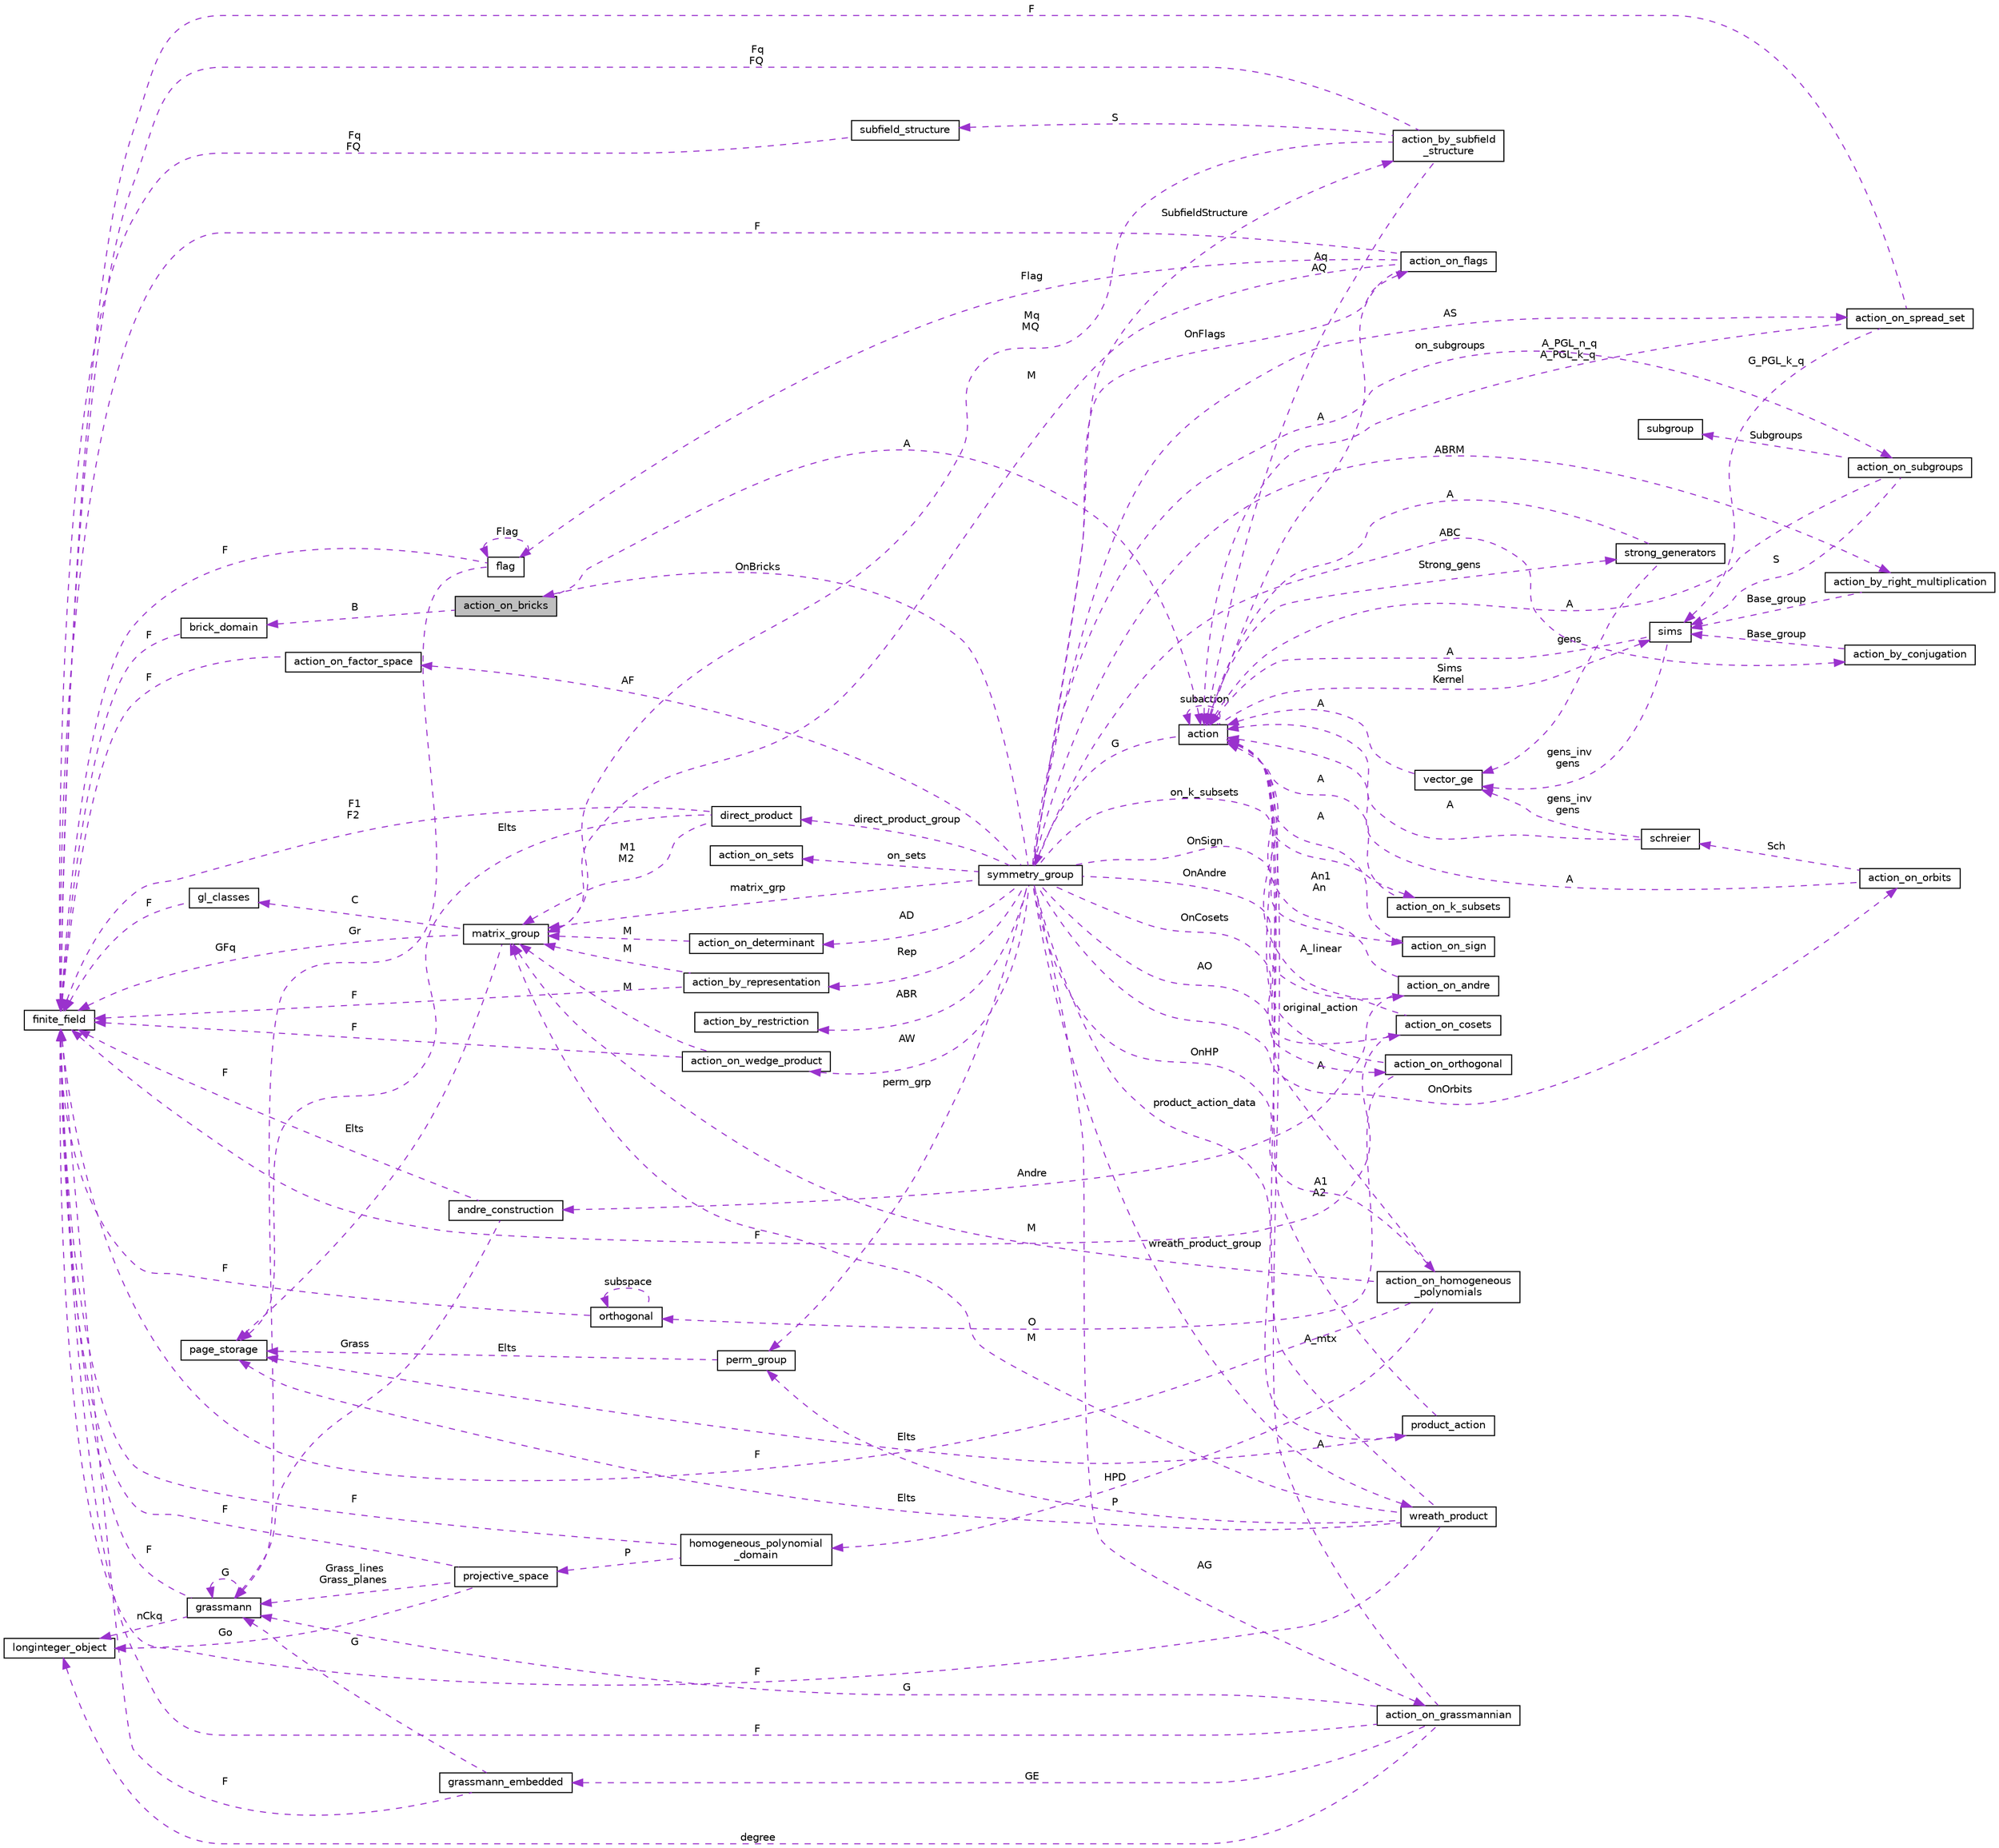 digraph "action_on_bricks"
{
  edge [fontname="Helvetica",fontsize="10",labelfontname="Helvetica",labelfontsize="10"];
  node [fontname="Helvetica",fontsize="10",shape=record];
  rankdir="LR";
  Node1 [label="action_on_bricks",height=0.2,width=0.4,color="black", fillcolor="grey75", style="filled", fontcolor="black"];
  Node2 -> Node1 [dir="back",color="darkorchid3",fontsize="10",style="dashed",label=" A" ,fontname="Helvetica"];
  Node2 [label="action",height=0.2,width=0.4,color="black", fillcolor="white", style="filled",URL="$d2/d86/classaction.html"];
  Node3 -> Node2 [dir="back",color="darkorchid3",fontsize="10",style="dashed",label=" G" ,fontname="Helvetica"];
  Node3 [label="symmetry_group",height=0.2,width=0.4,color="black", fillcolor="white", style="filled",URL="$dd/d3b/unionsymmetry__group.html"];
  Node4 -> Node3 [dir="back",color="darkorchid3",fontsize="10",style="dashed",label=" product_action_data" ,fontname="Helvetica"];
  Node4 [label="product_action",height=0.2,width=0.4,color="black", fillcolor="white", style="filled",URL="$d8/d74/classproduct__action.html"];
  Node5 -> Node4 [dir="back",color="darkorchid3",fontsize="10",style="dashed",label=" Elts" ,fontname="Helvetica"];
  Node5 [label="page_storage",height=0.2,width=0.4,color="black", fillcolor="white", style="filled",URL="$dc/d72/classpage__storage.html"];
  Node2 -> Node4 [dir="back",color="darkorchid3",fontsize="10",style="dashed",label=" A1\nA2" ,fontname="Helvetica"];
  Node6 -> Node3 [dir="back",color="darkorchid3",fontsize="10",style="dashed",label=" ABR" ,fontname="Helvetica"];
  Node6 [label="action_by_restriction",height=0.2,width=0.4,color="black", fillcolor="white", style="filled",URL="$d1/d7e/classaction__by__restriction.html"];
  Node7 -> Node3 [dir="back",color="darkorchid3",fontsize="10",style="dashed",label=" OnFlags" ,fontname="Helvetica"];
  Node7 [label="action_on_flags",height=0.2,width=0.4,color="black", fillcolor="white", style="filled",URL="$dd/dc4/classaction__on__flags.html"];
  Node2 -> Node7 [dir="back",color="darkorchid3",fontsize="10",style="dashed",label=" A" ,fontname="Helvetica"];
  Node8 -> Node7 [dir="back",color="darkorchid3",fontsize="10",style="dashed",label=" M" ,fontname="Helvetica"];
  Node8 [label="matrix_group",height=0.2,width=0.4,color="black", fillcolor="white", style="filled",URL="$d3/ded/classmatrix__group.html"];
  Node5 -> Node8 [dir="back",color="darkorchid3",fontsize="10",style="dashed",label=" Elts" ,fontname="Helvetica"];
  Node9 -> Node8 [dir="back",color="darkorchid3",fontsize="10",style="dashed",label=" C" ,fontname="Helvetica"];
  Node9 [label="gl_classes",height=0.2,width=0.4,color="black", fillcolor="white", style="filled",URL="$d6/dab/classgl__classes.html"];
  Node10 -> Node9 [dir="back",color="darkorchid3",fontsize="10",style="dashed",label=" F" ,fontname="Helvetica"];
  Node10 [label="finite_field",height=0.2,width=0.4,color="black", fillcolor="white", style="filled",URL="$df/d5a/classfinite__field.html"];
  Node10 -> Node8 [dir="back",color="darkorchid3",fontsize="10",style="dashed",label=" GFq" ,fontname="Helvetica"];
  Node11 -> Node7 [dir="back",color="darkorchid3",fontsize="10",style="dashed",label=" Flag" ,fontname="Helvetica"];
  Node11 [label="flag",height=0.2,width=0.4,color="black", fillcolor="white", style="filled",URL="$d8/d06/classflag.html"];
  Node11 -> Node11 [dir="back",color="darkorchid3",fontsize="10",style="dashed",label=" Flag" ,fontname="Helvetica"];
  Node12 -> Node11 [dir="back",color="darkorchid3",fontsize="10",style="dashed",label=" Gr" ,fontname="Helvetica"];
  Node12 [label="grassmann",height=0.2,width=0.4,color="black", fillcolor="white", style="filled",URL="$df/d02/classgrassmann.html"];
  Node13 -> Node12 [dir="back",color="darkorchid3",fontsize="10",style="dashed",label=" nCkq" ,fontname="Helvetica"];
  Node13 [label="longinteger_object",height=0.2,width=0.4,color="black", fillcolor="white", style="filled",URL="$dd/d7e/classlonginteger__object.html"];
  Node12 -> Node12 [dir="back",color="darkorchid3",fontsize="10",style="dashed",label=" G" ,fontname="Helvetica"];
  Node10 -> Node12 [dir="back",color="darkorchid3",fontsize="10",style="dashed",label=" F" ,fontname="Helvetica"];
  Node10 -> Node11 [dir="back",color="darkorchid3",fontsize="10",style="dashed",label=" F" ,fontname="Helvetica"];
  Node10 -> Node7 [dir="back",color="darkorchid3",fontsize="10",style="dashed",label=" F" ,fontname="Helvetica"];
  Node14 -> Node3 [dir="back",color="darkorchid3",fontsize="10",style="dashed",label=" AW" ,fontname="Helvetica"];
  Node14 [label="action_on_wedge_product",height=0.2,width=0.4,color="black", fillcolor="white", style="filled",URL="$d0/deb/classaction__on__wedge__product.html"];
  Node8 -> Node14 [dir="back",color="darkorchid3",fontsize="10",style="dashed",label=" M" ,fontname="Helvetica"];
  Node10 -> Node14 [dir="back",color="darkorchid3",fontsize="10",style="dashed",label=" F" ,fontname="Helvetica"];
  Node15 -> Node3 [dir="back",color="darkorchid3",fontsize="10",style="dashed",label=" AF" ,fontname="Helvetica"];
  Node15 [label="action_on_factor_space",height=0.2,width=0.4,color="black", fillcolor="white", style="filled",URL="$d5/d25/classaction__on__factor__space.html"];
  Node10 -> Node15 [dir="back",color="darkorchid3",fontsize="10",style="dashed",label=" F" ,fontname="Helvetica"];
  Node16 -> Node3 [dir="back",color="darkorchid3",fontsize="10",style="dashed",label=" OnCosets" ,fontname="Helvetica"];
  Node16 [label="action_on_cosets",height=0.2,width=0.4,color="black", fillcolor="white", style="filled",URL="$d3/d72/classaction__on__cosets.html"];
  Node2 -> Node16 [dir="back",color="darkorchid3",fontsize="10",style="dashed",label=" A_linear" ,fontname="Helvetica"];
  Node10 -> Node16 [dir="back",color="darkorchid3",fontsize="10",style="dashed",label=" F" ,fontname="Helvetica"];
  Node17 -> Node3 [dir="back",color="darkorchid3",fontsize="10",style="dashed",label=" AO" ,fontname="Helvetica"];
  Node17 [label="action_on_orthogonal",height=0.2,width=0.4,color="black", fillcolor="white", style="filled",URL="$dc/d87/classaction__on__orthogonal.html"];
  Node2 -> Node17 [dir="back",color="darkorchid3",fontsize="10",style="dashed",label=" original_action" ,fontname="Helvetica"];
  Node18 -> Node17 [dir="back",color="darkorchid3",fontsize="10",style="dashed",label=" O" ,fontname="Helvetica"];
  Node18 [label="orthogonal",height=0.2,width=0.4,color="black", fillcolor="white", style="filled",URL="$d7/daa/classorthogonal.html"];
  Node18 -> Node18 [dir="back",color="darkorchid3",fontsize="10",style="dashed",label=" subspace" ,fontname="Helvetica"];
  Node10 -> Node18 [dir="back",color="darkorchid3",fontsize="10",style="dashed",label=" F" ,fontname="Helvetica"];
  Node19 -> Node3 [dir="back",color="darkorchid3",fontsize="10",style="dashed",label=" AG" ,fontname="Helvetica"];
  Node19 [label="action_on_grassmannian",height=0.2,width=0.4,color="black", fillcolor="white", style="filled",URL="$d9/ddf/classaction__on__grassmannian.html"];
  Node13 -> Node19 [dir="back",color="darkorchid3",fontsize="10",style="dashed",label=" degree" ,fontname="Helvetica"];
  Node20 -> Node19 [dir="back",color="darkorchid3",fontsize="10",style="dashed",label=" GE" ,fontname="Helvetica"];
  Node20 [label="grassmann_embedded",height=0.2,width=0.4,color="black", fillcolor="white", style="filled",URL="$d4/dda/classgrassmann__embedded.html"];
  Node12 -> Node20 [dir="back",color="darkorchid3",fontsize="10",style="dashed",label=" G" ,fontname="Helvetica"];
  Node10 -> Node20 [dir="back",color="darkorchid3",fontsize="10",style="dashed",label=" F" ,fontname="Helvetica"];
  Node2 -> Node19 [dir="back",color="darkorchid3",fontsize="10",style="dashed",label=" A" ,fontname="Helvetica"];
  Node12 -> Node19 [dir="back",color="darkorchid3",fontsize="10",style="dashed",label=" G" ,fontname="Helvetica"];
  Node10 -> Node19 [dir="back",color="darkorchid3",fontsize="10",style="dashed",label=" F" ,fontname="Helvetica"];
  Node21 -> Node3 [dir="back",color="darkorchid3",fontsize="10",style="dashed",label=" OnHP" ,fontname="Helvetica"];
  Node21 [label="action_on_homogeneous\l_polynomials",height=0.2,width=0.4,color="black", fillcolor="white", style="filled",URL="$d5/dd4/classaction__on__homogeneous__polynomials.html"];
  Node2 -> Node21 [dir="back",color="darkorchid3",fontsize="10",style="dashed",label=" A" ,fontname="Helvetica"];
  Node8 -> Node21 [dir="back",color="darkorchid3",fontsize="10",style="dashed",label=" M" ,fontname="Helvetica"];
  Node10 -> Node21 [dir="back",color="darkorchid3",fontsize="10",style="dashed",label=" F" ,fontname="Helvetica"];
  Node22 -> Node21 [dir="back",color="darkorchid3",fontsize="10",style="dashed",label=" HPD" ,fontname="Helvetica"];
  Node22 [label="homogeneous_polynomial\l_domain",height=0.2,width=0.4,color="black", fillcolor="white", style="filled",URL="$d2/da7/classhomogeneous__polynomial__domain.html"];
  Node23 -> Node22 [dir="back",color="darkorchid3",fontsize="10",style="dashed",label=" P" ,fontname="Helvetica"];
  Node23 [label="projective_space",height=0.2,width=0.4,color="black", fillcolor="white", style="filled",URL="$d2/d17/classprojective__space.html"];
  Node13 -> Node23 [dir="back",color="darkorchid3",fontsize="10",style="dashed",label=" Go" ,fontname="Helvetica"];
  Node10 -> Node23 [dir="back",color="darkorchid3",fontsize="10",style="dashed",label=" F" ,fontname="Helvetica"];
  Node12 -> Node23 [dir="back",color="darkorchid3",fontsize="10",style="dashed",label=" Grass_lines\nGrass_planes" ,fontname="Helvetica"];
  Node10 -> Node22 [dir="back",color="darkorchid3",fontsize="10",style="dashed",label=" F" ,fontname="Helvetica"];
  Node24 -> Node3 [dir="back",color="darkorchid3",fontsize="10",style="dashed",label=" OnOrbits" ,fontname="Helvetica"];
  Node24 [label="action_on_orbits",height=0.2,width=0.4,color="black", fillcolor="white", style="filled",URL="$da/d89/classaction__on__orbits.html"];
  Node2 -> Node24 [dir="back",color="darkorchid3",fontsize="10",style="dashed",label=" A" ,fontname="Helvetica"];
  Node25 -> Node24 [dir="back",color="darkorchid3",fontsize="10",style="dashed",label=" Sch" ,fontname="Helvetica"];
  Node25 [label="schreier",height=0.2,width=0.4,color="black", fillcolor="white", style="filled",URL="$d3/dd6/classschreier.html"];
  Node2 -> Node25 [dir="back",color="darkorchid3",fontsize="10",style="dashed",label=" A" ,fontname="Helvetica"];
  Node26 -> Node25 [dir="back",color="darkorchid3",fontsize="10",style="dashed",label=" gens_inv\ngens" ,fontname="Helvetica"];
  Node26 [label="vector_ge",height=0.2,width=0.4,color="black", fillcolor="white", style="filled",URL="$d4/d6e/classvector__ge.html"];
  Node2 -> Node26 [dir="back",color="darkorchid3",fontsize="10",style="dashed",label=" A" ,fontname="Helvetica"];
  Node27 -> Node3 [dir="back",color="darkorchid3",fontsize="10",style="dashed",label=" AD" ,fontname="Helvetica"];
  Node27 [label="action_on_determinant",height=0.2,width=0.4,color="black", fillcolor="white", style="filled",URL="$d4/d32/classaction__on__determinant.html"];
  Node8 -> Node27 [dir="back",color="darkorchid3",fontsize="10",style="dashed",label=" M" ,fontname="Helvetica"];
  Node28 -> Node3 [dir="back",color="darkorchid3",fontsize="10",style="dashed",label=" on_k_subsets" ,fontname="Helvetica"];
  Node28 [label="action_on_k_subsets",height=0.2,width=0.4,color="black", fillcolor="white", style="filled",URL="$d3/d04/classaction__on__k__subsets.html"];
  Node2 -> Node28 [dir="back",color="darkorchid3",fontsize="10",style="dashed",label=" A" ,fontname="Helvetica"];
  Node29 -> Node3 [dir="back",color="darkorchid3",fontsize="10",style="dashed",label=" wreath_product_group" ,fontname="Helvetica"];
  Node29 [label="wreath_product",height=0.2,width=0.4,color="black", fillcolor="white", style="filled",URL="$d8/dfa/classwreath__product.html"];
  Node5 -> Node29 [dir="back",color="darkorchid3",fontsize="10",style="dashed",label=" Elts" ,fontname="Helvetica"];
  Node2 -> Node29 [dir="back",color="darkorchid3",fontsize="10",style="dashed",label=" A_mtx" ,fontname="Helvetica"];
  Node8 -> Node29 [dir="back",color="darkorchid3",fontsize="10",style="dashed",label=" M" ,fontname="Helvetica"];
  Node30 -> Node29 [dir="back",color="darkorchid3",fontsize="10",style="dashed",label=" P" ,fontname="Helvetica"];
  Node30 [label="perm_group",height=0.2,width=0.4,color="black", fillcolor="white", style="filled",URL="$df/d0a/classperm__group.html"];
  Node5 -> Node30 [dir="back",color="darkorchid3",fontsize="10",style="dashed",label=" Elts" ,fontname="Helvetica"];
  Node10 -> Node29 [dir="back",color="darkorchid3",fontsize="10",style="dashed",label=" F" ,fontname="Helvetica"];
  Node31 -> Node3 [dir="back",color="darkorchid3",fontsize="10",style="dashed",label=" on_subgroups" ,fontname="Helvetica"];
  Node31 [label="action_on_subgroups",height=0.2,width=0.4,color="black", fillcolor="white", style="filled",URL="$d6/da4/classaction__on__subgroups.html"];
  Node32 -> Node31 [dir="back",color="darkorchid3",fontsize="10",style="dashed",label=" Subgroups" ,fontname="Helvetica"];
  Node32 [label="subgroup",height=0.2,width=0.4,color="black", fillcolor="white", style="filled",URL="$d0/d0a/classsubgroup.html"];
  Node2 -> Node31 [dir="back",color="darkorchid3",fontsize="10",style="dashed",label=" A" ,fontname="Helvetica"];
  Node33 -> Node31 [dir="back",color="darkorchid3",fontsize="10",style="dashed",label=" S" ,fontname="Helvetica"];
  Node33 [label="sims",height=0.2,width=0.4,color="black", fillcolor="white", style="filled",URL="$d9/df3/classsims.html"];
  Node2 -> Node33 [dir="back",color="darkorchid3",fontsize="10",style="dashed",label=" A" ,fontname="Helvetica"];
  Node26 -> Node33 [dir="back",color="darkorchid3",fontsize="10",style="dashed",label=" gens_inv\ngens" ,fontname="Helvetica"];
  Node8 -> Node3 [dir="back",color="darkorchid3",fontsize="10",style="dashed",label=" matrix_grp" ,fontname="Helvetica"];
  Node34 -> Node3 [dir="back",color="darkorchid3",fontsize="10",style="dashed",label=" ABRM" ,fontname="Helvetica"];
  Node34 [label="action_by_right_multiplication",height=0.2,width=0.4,color="black", fillcolor="white", style="filled",URL="$d5/daa/classaction__by__right__multiplication.html"];
  Node33 -> Node34 [dir="back",color="darkorchid3",fontsize="10",style="dashed",label=" Base_group" ,fontname="Helvetica"];
  Node35 -> Node3 [dir="back",color="darkorchid3",fontsize="10",style="dashed",label=" direct_product_group" ,fontname="Helvetica"];
  Node35 [label="direct_product",height=0.2,width=0.4,color="black", fillcolor="white", style="filled",URL="$dc/daf/classdirect__product.html"];
  Node5 -> Node35 [dir="back",color="darkorchid3",fontsize="10",style="dashed",label=" Elts" ,fontname="Helvetica"];
  Node8 -> Node35 [dir="back",color="darkorchid3",fontsize="10",style="dashed",label=" M1\nM2" ,fontname="Helvetica"];
  Node10 -> Node35 [dir="back",color="darkorchid3",fontsize="10",style="dashed",label=" F1\nF2" ,fontname="Helvetica"];
  Node1 -> Node3 [dir="back",color="darkorchid3",fontsize="10",style="dashed",label=" OnBricks" ,fontname="Helvetica"];
  Node36 -> Node3 [dir="back",color="darkorchid3",fontsize="10",style="dashed",label=" ABC" ,fontname="Helvetica"];
  Node36 [label="action_by_conjugation",height=0.2,width=0.4,color="black", fillcolor="white", style="filled",URL="$d3/dda/classaction__by__conjugation.html"];
  Node33 -> Node36 [dir="back",color="darkorchid3",fontsize="10",style="dashed",label=" Base_group" ,fontname="Helvetica"];
  Node37 -> Node3 [dir="back",color="darkorchid3",fontsize="10",style="dashed",label=" OnSign" ,fontname="Helvetica"];
  Node37 [label="action_on_sign",height=0.2,width=0.4,color="black", fillcolor="white", style="filled",URL="$da/d06/classaction__on__sign.html"];
  Node2 -> Node37 [dir="back",color="darkorchid3",fontsize="10",style="dashed",label=" A" ,fontname="Helvetica"];
  Node38 -> Node3 [dir="back",color="darkorchid3",fontsize="10",style="dashed",label=" SubfieldStructure" ,fontname="Helvetica"];
  Node38 [label="action_by_subfield\l_structure",height=0.2,width=0.4,color="black", fillcolor="white", style="filled",URL="$dd/d67/classaction__by__subfield__structure.html"];
  Node2 -> Node38 [dir="back",color="darkorchid3",fontsize="10",style="dashed",label=" Aq\nAQ" ,fontname="Helvetica"];
  Node39 -> Node38 [dir="back",color="darkorchid3",fontsize="10",style="dashed",label=" S" ,fontname="Helvetica"];
  Node39 [label="subfield_structure",height=0.2,width=0.4,color="black", fillcolor="white", style="filled",URL="$d4/d43/classsubfield__structure.html"];
  Node10 -> Node39 [dir="back",color="darkorchid3",fontsize="10",style="dashed",label=" Fq\nFQ" ,fontname="Helvetica"];
  Node8 -> Node38 [dir="back",color="darkorchid3",fontsize="10",style="dashed",label=" Mq\nMQ" ,fontname="Helvetica"];
  Node10 -> Node38 [dir="back",color="darkorchid3",fontsize="10",style="dashed",label=" Fq\nFQ" ,fontname="Helvetica"];
  Node40 -> Node3 [dir="back",color="darkorchid3",fontsize="10",style="dashed",label=" on_sets" ,fontname="Helvetica"];
  Node40 [label="action_on_sets",height=0.2,width=0.4,color="black", fillcolor="white", style="filled",URL="$da/d37/classaction__on__sets.html"];
  Node30 -> Node3 [dir="back",color="darkorchid3",fontsize="10",style="dashed",label=" perm_grp" ,fontname="Helvetica"];
  Node41 -> Node3 [dir="back",color="darkorchid3",fontsize="10",style="dashed",label=" Rep" ,fontname="Helvetica"];
  Node41 [label="action_by_representation",height=0.2,width=0.4,color="black", fillcolor="white", style="filled",URL="$d1/d9d/classaction__by__representation.html"];
  Node8 -> Node41 [dir="back",color="darkorchid3",fontsize="10",style="dashed",label=" M" ,fontname="Helvetica"];
  Node10 -> Node41 [dir="back",color="darkorchid3",fontsize="10",style="dashed",label=" F" ,fontname="Helvetica"];
  Node42 -> Node3 [dir="back",color="darkorchid3",fontsize="10",style="dashed",label=" AS" ,fontname="Helvetica"];
  Node42 [label="action_on_spread_set",height=0.2,width=0.4,color="black", fillcolor="white", style="filled",URL="$d2/d7a/classaction__on__spread__set.html"];
  Node2 -> Node42 [dir="back",color="darkorchid3",fontsize="10",style="dashed",label=" A_PGL_n_q\nA_PGL_k_q" ,fontname="Helvetica"];
  Node33 -> Node42 [dir="back",color="darkorchid3",fontsize="10",style="dashed",label=" G_PGL_k_q" ,fontname="Helvetica"];
  Node10 -> Node42 [dir="back",color="darkorchid3",fontsize="10",style="dashed",label=" F" ,fontname="Helvetica"];
  Node43 -> Node3 [dir="back",color="darkorchid3",fontsize="10",style="dashed",label=" OnAndre" ,fontname="Helvetica"];
  Node43 [label="action_on_andre",height=0.2,width=0.4,color="black", fillcolor="white", style="filled",URL="$da/d32/classaction__on__andre.html"];
  Node2 -> Node43 [dir="back",color="darkorchid3",fontsize="10",style="dashed",label=" An1\nAn" ,fontname="Helvetica"];
  Node44 -> Node43 [dir="back",color="darkorchid3",fontsize="10",style="dashed",label=" Andre" ,fontname="Helvetica"];
  Node44 [label="andre_construction",height=0.2,width=0.4,color="black", fillcolor="white", style="filled",URL="$d2/d32/classandre__construction.html"];
  Node10 -> Node44 [dir="back",color="darkorchid3",fontsize="10",style="dashed",label=" F" ,fontname="Helvetica"];
  Node12 -> Node44 [dir="back",color="darkorchid3",fontsize="10",style="dashed",label=" Grass" ,fontname="Helvetica"];
  Node2 -> Node2 [dir="back",color="darkorchid3",fontsize="10",style="dashed",label=" subaction" ,fontname="Helvetica"];
  Node45 -> Node2 [dir="back",color="darkorchid3",fontsize="10",style="dashed",label=" Strong_gens" ,fontname="Helvetica"];
  Node45 [label="strong_generators",height=0.2,width=0.4,color="black", fillcolor="white", style="filled",URL="$dc/d09/classstrong__generators.html"];
  Node2 -> Node45 [dir="back",color="darkorchid3",fontsize="10",style="dashed",label=" A" ,fontname="Helvetica"];
  Node26 -> Node45 [dir="back",color="darkorchid3",fontsize="10",style="dashed",label=" gens" ,fontname="Helvetica"];
  Node33 -> Node2 [dir="back",color="darkorchid3",fontsize="10",style="dashed",label=" Sims\nKernel" ,fontname="Helvetica"];
  Node46 -> Node1 [dir="back",color="darkorchid3",fontsize="10",style="dashed",label=" B" ,fontname="Helvetica"];
  Node46 [label="brick_domain",height=0.2,width=0.4,color="black", fillcolor="white", style="filled",URL="$da/daf/classbrick__domain.html"];
  Node10 -> Node46 [dir="back",color="darkorchid3",fontsize="10",style="dashed",label=" F" ,fontname="Helvetica"];
}
